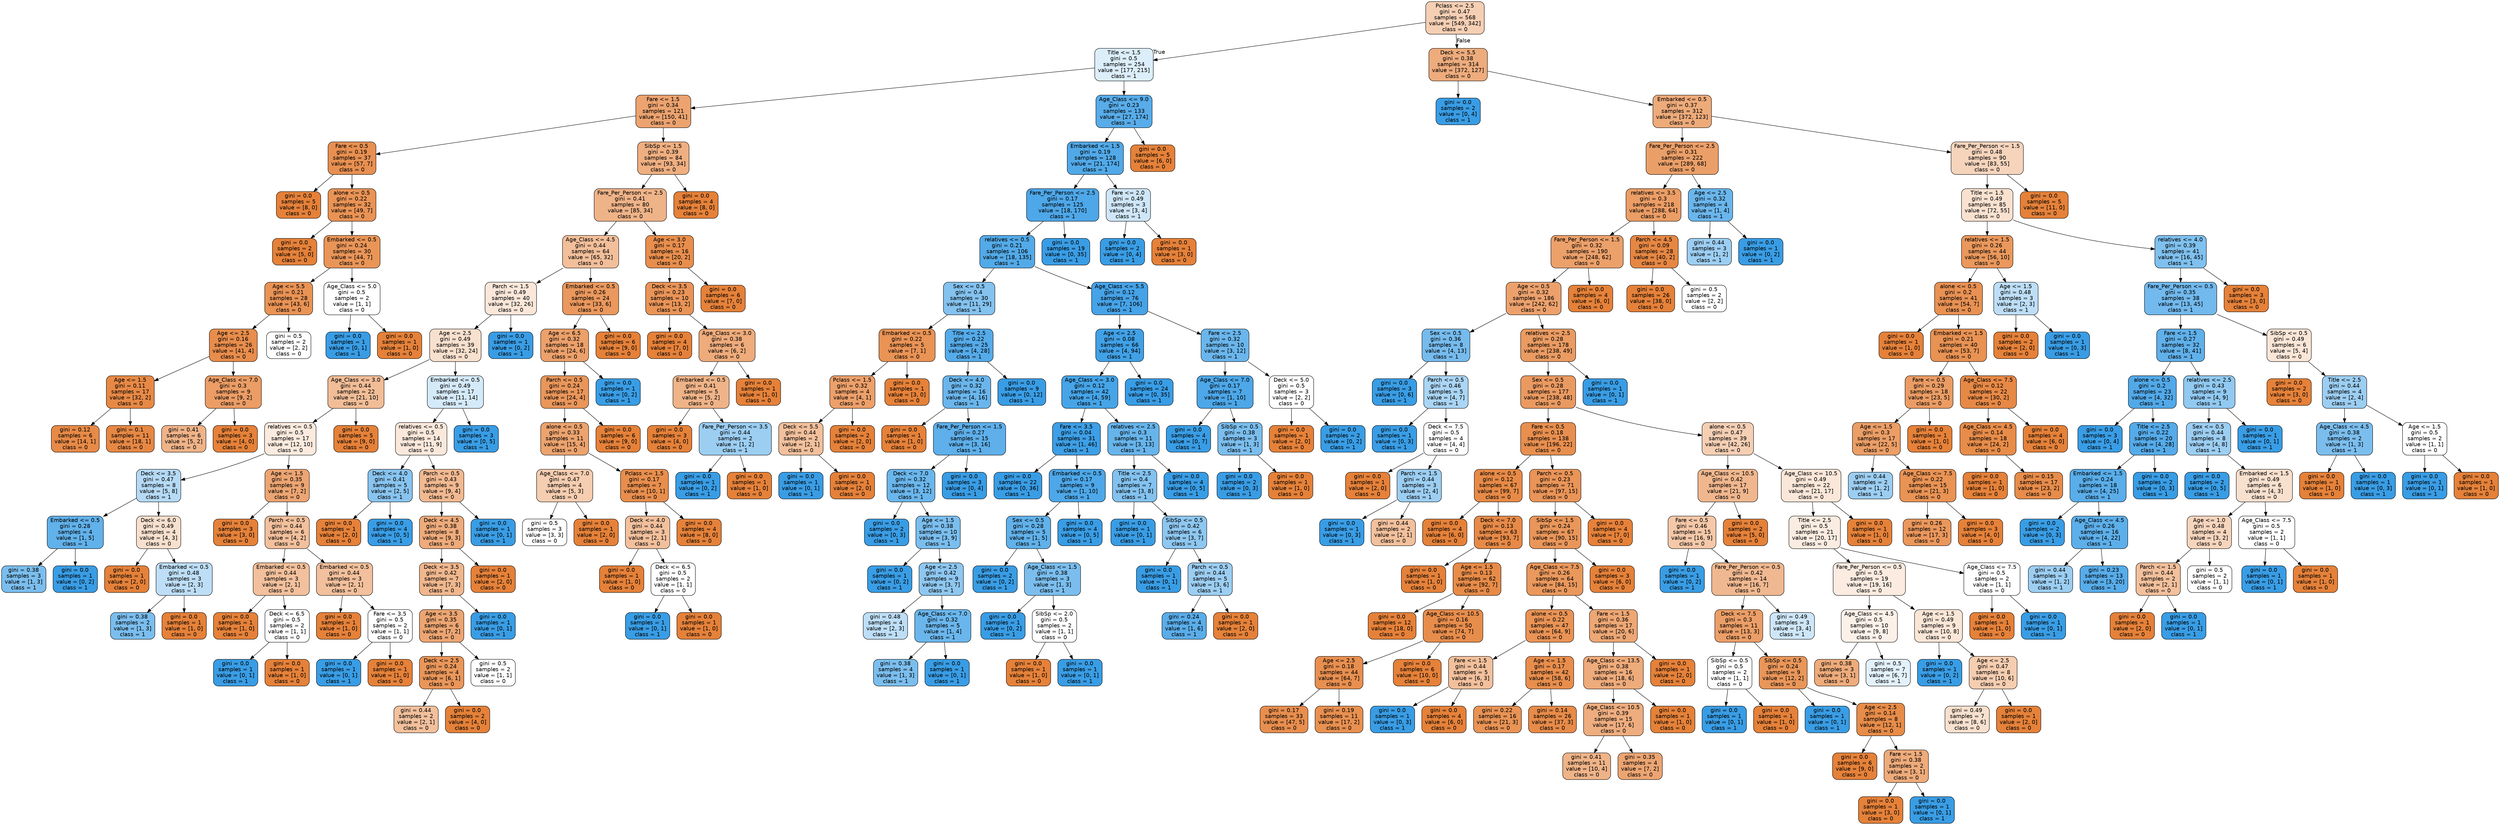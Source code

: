 digraph Tree {
node [shape=box, style="filled, rounded", color="black", fontname=helvetica] ;
edge [fontname=helvetica] ;
0 [label="Pclass <= 2.5\ngini = 0.47\nsamples = 568\nvalue = [549, 342]\nclass = 0", fillcolor="#f5cfb4"] ;
1 [label="Title <= 1.5\ngini = 0.5\nsamples = 254\nvalue = [177, 215]\nclass = 1", fillcolor="#dceefa"] ;
0 -> 1 [labeldistance=2.5, labelangle=45, headlabel="True"] ;
2 [label="Fare <= 1.5\ngini = 0.34\nsamples = 121\nvalue = [150, 41]\nclass = 0", fillcolor="#eca36f"] ;
1 -> 2 ;
3 [label="Fare <= 0.5\ngini = 0.19\nsamples = 37\nvalue = [57, 7]\nclass = 0", fillcolor="#e89051"] ;
2 -> 3 ;
4 [label="gini = 0.0\nsamples = 5\nvalue = [8, 0]\nclass = 0", fillcolor="#e58139"] ;
3 -> 4 ;
5 [label="alone <= 0.5\ngini = 0.22\nsamples = 32\nvalue = [49, 7]\nclass = 0", fillcolor="#e99355"] ;
3 -> 5 ;
6 [label="gini = 0.0\nsamples = 2\nvalue = [5, 0]\nclass = 0", fillcolor="#e58139"] ;
5 -> 6 ;
7 [label="Embarked <= 0.5\ngini = 0.24\nsamples = 30\nvalue = [44, 7]\nclass = 0", fillcolor="#e99558"] ;
5 -> 7 ;
8 [label="Age <= 5.5\ngini = 0.21\nsamples = 28\nvalue = [43, 6]\nclass = 0", fillcolor="#e99355"] ;
7 -> 8 ;
9 [label="Age <= 2.5\ngini = 0.16\nsamples = 26\nvalue = [41, 4]\nclass = 0", fillcolor="#e88d4c"] ;
8 -> 9 ;
10 [label="Age <= 1.5\ngini = 0.11\nsamples = 17\nvalue = [32, 2]\nclass = 0", fillcolor="#e78945"] ;
9 -> 10 ;
11 [label="gini = 0.12\nsamples = 6\nvalue = [14, 1]\nclass = 0", fillcolor="#e78a47"] ;
10 -> 11 ;
12 [label="gini = 0.1\nsamples = 11\nvalue = [18, 1]\nclass = 0", fillcolor="#e68844"] ;
10 -> 12 ;
13 [label="Age_Class <= 7.0\ngini = 0.3\nsamples = 9\nvalue = [9, 2]\nclass = 0", fillcolor="#eb9d65"] ;
9 -> 13 ;
14 [label="gini = 0.41\nsamples = 6\nvalue = [5, 2]\nclass = 0", fillcolor="#efb388"] ;
13 -> 14 ;
15 [label="gini = 0.0\nsamples = 3\nvalue = [4, 0]\nclass = 0", fillcolor="#e58139"] ;
13 -> 15 ;
16 [label="gini = 0.5\nsamples = 2\nvalue = [2, 2]\nclass = 0", fillcolor="#ffffff"] ;
8 -> 16 ;
17 [label="Age_Class <= 5.0\ngini = 0.5\nsamples = 2\nvalue = [1, 1]\nclass = 0", fillcolor="#ffffff"] ;
7 -> 17 ;
18 [label="gini = 0.0\nsamples = 1\nvalue = [0, 1]\nclass = 1", fillcolor="#399de5"] ;
17 -> 18 ;
19 [label="gini = 0.0\nsamples = 1\nvalue = [1, 0]\nclass = 0", fillcolor="#e58139"] ;
17 -> 19 ;
20 [label="SibSp <= 1.5\ngini = 0.39\nsamples = 84\nvalue = [93, 34]\nclass = 0", fillcolor="#efaf81"] ;
2 -> 20 ;
21 [label="Fare_Per_Person <= 2.5\ngini = 0.41\nsamples = 80\nvalue = [85, 34]\nclass = 0", fillcolor="#efb388"] ;
20 -> 21 ;
22 [label="Age_Class <= 4.5\ngini = 0.44\nsamples = 64\nvalue = [65, 32]\nclass = 0", fillcolor="#f2bf9a"] ;
21 -> 22 ;
23 [label="Parch <= 1.5\ngini = 0.49\nsamples = 40\nvalue = [32, 26]\nclass = 0", fillcolor="#fae7da"] ;
22 -> 23 ;
24 [label="Age <= 2.5\ngini = 0.49\nsamples = 39\nvalue = [32, 24]\nclass = 0", fillcolor="#f8e0ce"] ;
23 -> 24 ;
25 [label="Age_Class <= 3.0\ngini = 0.44\nsamples = 22\nvalue = [21, 10]\nclass = 0", fillcolor="#f1bd97"] ;
24 -> 25 ;
26 [label="relatives <= 0.5\ngini = 0.5\nsamples = 17\nvalue = [12, 10]\nclass = 0", fillcolor="#fbeade"] ;
25 -> 26 ;
27 [label="Deck <= 3.5\ngini = 0.47\nsamples = 8\nvalue = [5, 8]\nclass = 1", fillcolor="#b5daf5"] ;
26 -> 27 ;
28 [label="Embarked <= 0.5\ngini = 0.28\nsamples = 4\nvalue = [1, 5]\nclass = 1", fillcolor="#61b1ea"] ;
27 -> 28 ;
29 [label="gini = 0.38\nsamples = 3\nvalue = [1, 3]\nclass = 1", fillcolor="#7bbeee"] ;
28 -> 29 ;
30 [label="gini = 0.0\nsamples = 1\nvalue = [0, 2]\nclass = 1", fillcolor="#399de5"] ;
28 -> 30 ;
31 [label="Deck <= 6.0\ngini = 0.49\nsamples = 4\nvalue = [4, 3]\nclass = 0", fillcolor="#f8e0ce"] ;
27 -> 31 ;
32 [label="gini = 0.0\nsamples = 1\nvalue = [2, 0]\nclass = 0", fillcolor="#e58139"] ;
31 -> 32 ;
33 [label="Embarked <= 0.5\ngini = 0.48\nsamples = 3\nvalue = [2, 3]\nclass = 1", fillcolor="#bddef6"] ;
31 -> 33 ;
34 [label="gini = 0.38\nsamples = 2\nvalue = [1, 3]\nclass = 1", fillcolor="#7bbeee"] ;
33 -> 34 ;
35 [label="gini = 0.0\nsamples = 1\nvalue = [1, 0]\nclass = 0", fillcolor="#e58139"] ;
33 -> 35 ;
36 [label="Age <= 1.5\ngini = 0.35\nsamples = 9\nvalue = [7, 2]\nclass = 0", fillcolor="#eca572"] ;
26 -> 36 ;
37 [label="gini = 0.0\nsamples = 3\nvalue = [3, 0]\nclass = 0", fillcolor="#e58139"] ;
36 -> 37 ;
38 [label="Parch <= 0.5\ngini = 0.44\nsamples = 6\nvalue = [4, 2]\nclass = 0", fillcolor="#f2c09c"] ;
36 -> 38 ;
39 [label="Embarked <= 0.5\ngini = 0.44\nsamples = 3\nvalue = [2, 1]\nclass = 0", fillcolor="#f2c09c"] ;
38 -> 39 ;
40 [label="gini = 0.0\nsamples = 1\nvalue = [1, 0]\nclass = 0", fillcolor="#e58139"] ;
39 -> 40 ;
41 [label="Deck <= 6.5\ngini = 0.5\nsamples = 2\nvalue = [1, 1]\nclass = 0", fillcolor="#ffffff"] ;
39 -> 41 ;
42 [label="gini = 0.0\nsamples = 1\nvalue = [0, 1]\nclass = 1", fillcolor="#399de5"] ;
41 -> 42 ;
43 [label="gini = 0.0\nsamples = 1\nvalue = [1, 0]\nclass = 0", fillcolor="#e58139"] ;
41 -> 43 ;
44 [label="Embarked <= 0.5\ngini = 0.44\nsamples = 3\nvalue = [2, 1]\nclass = 0", fillcolor="#f2c09c"] ;
38 -> 44 ;
45 [label="gini = 0.0\nsamples = 1\nvalue = [1, 0]\nclass = 0", fillcolor="#e58139"] ;
44 -> 45 ;
46 [label="Fare <= 3.5\ngini = 0.5\nsamples = 2\nvalue = [1, 1]\nclass = 0", fillcolor="#ffffff"] ;
44 -> 46 ;
47 [label="gini = 0.0\nsamples = 1\nvalue = [0, 1]\nclass = 1", fillcolor="#399de5"] ;
46 -> 47 ;
48 [label="gini = 0.0\nsamples = 1\nvalue = [1, 0]\nclass = 0", fillcolor="#e58139"] ;
46 -> 48 ;
49 [label="gini = 0.0\nsamples = 5\nvalue = [9, 0]\nclass = 0", fillcolor="#e58139"] ;
25 -> 49 ;
50 [label="Embarked <= 0.5\ngini = 0.49\nsamples = 17\nvalue = [11, 14]\nclass = 1", fillcolor="#d5eaf9"] ;
24 -> 50 ;
51 [label="relatives <= 0.5\ngini = 0.5\nsamples = 14\nvalue = [11, 9]\nclass = 0", fillcolor="#fae8db"] ;
50 -> 51 ;
52 [label="Deck <= 4.0\ngini = 0.41\nsamples = 5\nvalue = [2, 5]\nclass = 1", fillcolor="#88c4ef"] ;
51 -> 52 ;
53 [label="gini = 0.0\nsamples = 1\nvalue = [2, 0]\nclass = 0", fillcolor="#e58139"] ;
52 -> 53 ;
54 [label="gini = 0.0\nsamples = 4\nvalue = [0, 5]\nclass = 1", fillcolor="#399de5"] ;
52 -> 54 ;
55 [label="Parch <= 0.5\ngini = 0.43\nsamples = 9\nvalue = [9, 4]\nclass = 0", fillcolor="#f1b991"] ;
51 -> 55 ;
56 [label="Deck <= 4.5\ngini = 0.38\nsamples = 8\nvalue = [9, 3]\nclass = 0", fillcolor="#eeab7b"] ;
55 -> 56 ;
57 [label="Deck <= 3.5\ngini = 0.42\nsamples = 7\nvalue = [7, 3]\nclass = 0", fillcolor="#f0b78e"] ;
56 -> 57 ;
58 [label="Age <= 3.5\ngini = 0.35\nsamples = 6\nvalue = [7, 2]\nclass = 0", fillcolor="#eca572"] ;
57 -> 58 ;
59 [label="Deck <= 2.5\ngini = 0.24\nsamples = 4\nvalue = [6, 1]\nclass = 0", fillcolor="#e9965a"] ;
58 -> 59 ;
60 [label="gini = 0.44\nsamples = 2\nvalue = [2, 1]\nclass = 0", fillcolor="#f2c09c"] ;
59 -> 60 ;
61 [label="gini = 0.0\nsamples = 2\nvalue = [4, 0]\nclass = 0", fillcolor="#e58139"] ;
59 -> 61 ;
62 [label="gini = 0.5\nsamples = 2\nvalue = [1, 1]\nclass = 0", fillcolor="#ffffff"] ;
58 -> 62 ;
63 [label="gini = 0.0\nsamples = 1\nvalue = [0, 1]\nclass = 1", fillcolor="#399de5"] ;
57 -> 63 ;
64 [label="gini = 0.0\nsamples = 1\nvalue = [2, 0]\nclass = 0", fillcolor="#e58139"] ;
56 -> 64 ;
65 [label="gini = 0.0\nsamples = 1\nvalue = [0, 1]\nclass = 1", fillcolor="#399de5"] ;
55 -> 65 ;
66 [label="gini = 0.0\nsamples = 3\nvalue = [0, 5]\nclass = 1", fillcolor="#399de5"] ;
50 -> 66 ;
67 [label="gini = 0.0\nsamples = 1\nvalue = [0, 2]\nclass = 1", fillcolor="#399de5"] ;
23 -> 67 ;
68 [label="Embarked <= 0.5\ngini = 0.26\nsamples = 24\nvalue = [33, 6]\nclass = 0", fillcolor="#ea985d"] ;
22 -> 68 ;
69 [label="Age <= 6.5\ngini = 0.32\nsamples = 18\nvalue = [24, 6]\nclass = 0", fillcolor="#eca06a"] ;
68 -> 69 ;
70 [label="Parch <= 0.5\ngini = 0.24\nsamples = 17\nvalue = [24, 4]\nclass = 0", fillcolor="#e9965a"] ;
69 -> 70 ;
71 [label="alone <= 0.5\ngini = 0.33\nsamples = 11\nvalue = [15, 4]\nclass = 0", fillcolor="#eca36e"] ;
70 -> 71 ;
72 [label="Age_Class <= 7.0\ngini = 0.47\nsamples = 4\nvalue = [5, 3]\nclass = 0", fillcolor="#f5cdb0"] ;
71 -> 72 ;
73 [label="gini = 0.5\nsamples = 3\nvalue = [3, 3]\nclass = 0", fillcolor="#ffffff"] ;
72 -> 73 ;
74 [label="gini = 0.0\nsamples = 1\nvalue = [2, 0]\nclass = 0", fillcolor="#e58139"] ;
72 -> 74 ;
75 [label="Pclass <= 1.5\ngini = 0.17\nsamples = 7\nvalue = [10, 1]\nclass = 0", fillcolor="#e88e4d"] ;
71 -> 75 ;
76 [label="Deck <= 4.0\ngini = 0.44\nsamples = 3\nvalue = [2, 1]\nclass = 0", fillcolor="#f2c09c"] ;
75 -> 76 ;
77 [label="gini = 0.0\nsamples = 1\nvalue = [1, 0]\nclass = 0", fillcolor="#e58139"] ;
76 -> 77 ;
78 [label="Deck <= 6.5\ngini = 0.5\nsamples = 2\nvalue = [1, 1]\nclass = 0", fillcolor="#ffffff"] ;
76 -> 78 ;
79 [label="gini = 0.0\nsamples = 1\nvalue = [0, 1]\nclass = 1", fillcolor="#399de5"] ;
78 -> 79 ;
80 [label="gini = 0.0\nsamples = 1\nvalue = [1, 0]\nclass = 0", fillcolor="#e58139"] ;
78 -> 80 ;
81 [label="gini = 0.0\nsamples = 4\nvalue = [8, 0]\nclass = 0", fillcolor="#e58139"] ;
75 -> 81 ;
82 [label="gini = 0.0\nsamples = 6\nvalue = [9, 0]\nclass = 0", fillcolor="#e58139"] ;
70 -> 82 ;
83 [label="gini = 0.0\nsamples = 1\nvalue = [0, 2]\nclass = 1", fillcolor="#399de5"] ;
69 -> 83 ;
84 [label="gini = 0.0\nsamples = 6\nvalue = [9, 0]\nclass = 0", fillcolor="#e58139"] ;
68 -> 84 ;
85 [label="Age <= 3.0\ngini = 0.17\nsamples = 16\nvalue = [20, 2]\nclass = 0", fillcolor="#e88e4d"] ;
21 -> 85 ;
86 [label="Deck <= 3.5\ngini = 0.23\nsamples = 10\nvalue = [13, 2]\nclass = 0", fillcolor="#e99457"] ;
85 -> 86 ;
87 [label="gini = 0.0\nsamples = 4\nvalue = [7, 0]\nclass = 0", fillcolor="#e58139"] ;
86 -> 87 ;
88 [label="Age_Class <= 3.0\ngini = 0.38\nsamples = 6\nvalue = [6, 2]\nclass = 0", fillcolor="#eeab7b"] ;
86 -> 88 ;
89 [label="Embarked <= 0.5\ngini = 0.41\nsamples = 5\nvalue = [5, 2]\nclass = 0", fillcolor="#efb388"] ;
88 -> 89 ;
90 [label="gini = 0.0\nsamples = 3\nvalue = [4, 0]\nclass = 0", fillcolor="#e58139"] ;
89 -> 90 ;
91 [label="Fare_Per_Person <= 3.5\ngini = 0.44\nsamples = 2\nvalue = [1, 2]\nclass = 1", fillcolor="#9ccef2"] ;
89 -> 91 ;
92 [label="gini = 0.0\nsamples = 1\nvalue = [0, 2]\nclass = 1", fillcolor="#399de5"] ;
91 -> 92 ;
93 [label="gini = 0.0\nsamples = 1\nvalue = [1, 0]\nclass = 0", fillcolor="#e58139"] ;
91 -> 93 ;
94 [label="gini = 0.0\nsamples = 1\nvalue = [1, 0]\nclass = 0", fillcolor="#e58139"] ;
88 -> 94 ;
95 [label="gini = 0.0\nsamples = 6\nvalue = [7, 0]\nclass = 0", fillcolor="#e58139"] ;
85 -> 95 ;
96 [label="gini = 0.0\nsamples = 4\nvalue = [8, 0]\nclass = 0", fillcolor="#e58139"] ;
20 -> 96 ;
97 [label="Age_Class <= 9.0\ngini = 0.23\nsamples = 133\nvalue = [27, 174]\nclass = 1", fillcolor="#58ace9"] ;
1 -> 97 ;
98 [label="Embarked <= 1.5\ngini = 0.19\nsamples = 128\nvalue = [21, 174]\nclass = 1", fillcolor="#51a9e8"] ;
97 -> 98 ;
99 [label="Fare_Per_Person <= 2.5\ngini = 0.17\nsamples = 125\nvalue = [18, 170]\nclass = 1", fillcolor="#4ea7e8"] ;
98 -> 99 ;
100 [label="relatives <= 0.5\ngini = 0.21\nsamples = 106\nvalue = [18, 135]\nclass = 1", fillcolor="#53aae8"] ;
99 -> 100 ;
101 [label="Sex <= 0.5\ngini = 0.4\nsamples = 30\nvalue = [11, 29]\nclass = 1", fillcolor="#84c2ef"] ;
100 -> 101 ;
102 [label="Embarked <= 0.5\ngini = 0.22\nsamples = 5\nvalue = [7, 1]\nclass = 0", fillcolor="#e99355"] ;
101 -> 102 ;
103 [label="Pclass <= 1.5\ngini = 0.32\nsamples = 4\nvalue = [4, 1]\nclass = 0", fillcolor="#eca06a"] ;
102 -> 103 ;
104 [label="Deck <= 5.5\ngini = 0.44\nsamples = 2\nvalue = [2, 1]\nclass = 0", fillcolor="#f2c09c"] ;
103 -> 104 ;
105 [label="gini = 0.0\nsamples = 1\nvalue = [0, 1]\nclass = 1", fillcolor="#399de5"] ;
104 -> 105 ;
106 [label="gini = 0.0\nsamples = 1\nvalue = [2, 0]\nclass = 0", fillcolor="#e58139"] ;
104 -> 106 ;
107 [label="gini = 0.0\nsamples = 2\nvalue = [2, 0]\nclass = 0", fillcolor="#e58139"] ;
103 -> 107 ;
108 [label="gini = 0.0\nsamples = 1\nvalue = [3, 0]\nclass = 0", fillcolor="#e58139"] ;
102 -> 108 ;
109 [label="Title <= 2.5\ngini = 0.22\nsamples = 25\nvalue = [4, 28]\nclass = 1", fillcolor="#55abe9"] ;
101 -> 109 ;
110 [label="Deck <= 4.0\ngini = 0.32\nsamples = 16\nvalue = [4, 16]\nclass = 1", fillcolor="#6ab6ec"] ;
109 -> 110 ;
111 [label="gini = 0.0\nsamples = 1\nvalue = [1, 0]\nclass = 0", fillcolor="#e58139"] ;
110 -> 111 ;
112 [label="Fare_Per_Person <= 1.5\ngini = 0.27\nsamples = 15\nvalue = [3, 16]\nclass = 1", fillcolor="#5eafea"] ;
110 -> 112 ;
113 [label="Deck <= 7.0\ngini = 0.32\nsamples = 12\nvalue = [3, 12]\nclass = 1", fillcolor="#6ab6ec"] ;
112 -> 113 ;
114 [label="gini = 0.0\nsamples = 2\nvalue = [0, 3]\nclass = 1", fillcolor="#399de5"] ;
113 -> 114 ;
115 [label="Age <= 1.5\ngini = 0.38\nsamples = 10\nvalue = [3, 9]\nclass = 1", fillcolor="#7bbeee"] ;
113 -> 115 ;
116 [label="gini = 0.0\nsamples = 1\nvalue = [0, 2]\nclass = 1", fillcolor="#399de5"] ;
115 -> 116 ;
117 [label="Age <= 2.5\ngini = 0.42\nsamples = 9\nvalue = [3, 7]\nclass = 1", fillcolor="#8ec7f0"] ;
115 -> 117 ;
118 [label="gini = 0.48\nsamples = 4\nvalue = [2, 3]\nclass = 1", fillcolor="#bddef6"] ;
117 -> 118 ;
119 [label="Age_Class <= 7.0\ngini = 0.32\nsamples = 5\nvalue = [1, 4]\nclass = 1", fillcolor="#6ab6ec"] ;
117 -> 119 ;
120 [label="gini = 0.38\nsamples = 4\nvalue = [1, 3]\nclass = 1", fillcolor="#7bbeee"] ;
119 -> 120 ;
121 [label="gini = 0.0\nsamples = 1\nvalue = [0, 1]\nclass = 1", fillcolor="#399de5"] ;
119 -> 121 ;
122 [label="gini = 0.0\nsamples = 3\nvalue = [0, 4]\nclass = 1", fillcolor="#399de5"] ;
112 -> 122 ;
123 [label="gini = 0.0\nsamples = 9\nvalue = [0, 12]\nclass = 1", fillcolor="#399de5"] ;
109 -> 123 ;
124 [label="Age_Class <= 5.5\ngini = 0.12\nsamples = 76\nvalue = [7, 106]\nclass = 1", fillcolor="#46a3e7"] ;
100 -> 124 ;
125 [label="Age <= 2.5\ngini = 0.08\nsamples = 66\nvalue = [4, 94]\nclass = 1", fillcolor="#41a1e6"] ;
124 -> 125 ;
126 [label="Age_Class <= 3.0\ngini = 0.12\nsamples = 42\nvalue = [4, 59]\nclass = 1", fillcolor="#46a4e7"] ;
125 -> 126 ;
127 [label="Fare <= 3.5\ngini = 0.04\nsamples = 31\nvalue = [1, 46]\nclass = 1", fillcolor="#3d9fe6"] ;
126 -> 127 ;
128 [label="gini = 0.0\nsamples = 22\nvalue = [0, 36]\nclass = 1", fillcolor="#399de5"] ;
127 -> 128 ;
129 [label="Embarked <= 0.5\ngini = 0.17\nsamples = 9\nvalue = [1, 10]\nclass = 1", fillcolor="#4da7e8"] ;
127 -> 129 ;
130 [label="Sex <= 0.5\ngini = 0.28\nsamples = 5\nvalue = [1, 5]\nclass = 1", fillcolor="#61b1ea"] ;
129 -> 130 ;
131 [label="gini = 0.0\nsamples = 2\nvalue = [0, 2]\nclass = 1", fillcolor="#399de5"] ;
130 -> 131 ;
132 [label="Age_Class <= 1.5\ngini = 0.38\nsamples = 3\nvalue = [1, 3]\nclass = 1", fillcolor="#7bbeee"] ;
130 -> 132 ;
133 [label="gini = 0.0\nsamples = 1\nvalue = [0, 2]\nclass = 1", fillcolor="#399de5"] ;
132 -> 133 ;
134 [label="SibSp <= 2.0\ngini = 0.5\nsamples = 2\nvalue = [1, 1]\nclass = 0", fillcolor="#ffffff"] ;
132 -> 134 ;
135 [label="gini = 0.0\nsamples = 1\nvalue = [1, 0]\nclass = 0", fillcolor="#e58139"] ;
134 -> 135 ;
136 [label="gini = 0.0\nsamples = 1\nvalue = [0, 1]\nclass = 1", fillcolor="#399de5"] ;
134 -> 136 ;
137 [label="gini = 0.0\nsamples = 4\nvalue = [0, 5]\nclass = 1", fillcolor="#399de5"] ;
129 -> 137 ;
138 [label="relatives <= 2.5\ngini = 0.3\nsamples = 11\nvalue = [3, 13]\nclass = 1", fillcolor="#67b4eb"] ;
126 -> 138 ;
139 [label="Title <= 2.5\ngini = 0.4\nsamples = 7\nvalue = [3, 8]\nclass = 1", fillcolor="#83c2ef"] ;
138 -> 139 ;
140 [label="gini = 0.0\nsamples = 1\nvalue = [0, 1]\nclass = 1", fillcolor="#399de5"] ;
139 -> 140 ;
141 [label="SibSp <= 0.5\ngini = 0.42\nsamples = 6\nvalue = [3, 7]\nclass = 1", fillcolor="#8ec7f0"] ;
139 -> 141 ;
142 [label="gini = 0.0\nsamples = 1\nvalue = [0, 1]\nclass = 1", fillcolor="#399de5"] ;
141 -> 142 ;
143 [label="Parch <= 0.5\ngini = 0.44\nsamples = 5\nvalue = [3, 6]\nclass = 1", fillcolor="#9ccef2"] ;
141 -> 143 ;
144 [label="gini = 0.24\nsamples = 4\nvalue = [1, 6]\nclass = 1", fillcolor="#5aade9"] ;
143 -> 144 ;
145 [label="gini = 0.0\nsamples = 1\nvalue = [2, 0]\nclass = 0", fillcolor="#e58139"] ;
143 -> 145 ;
146 [label="gini = 0.0\nsamples = 4\nvalue = [0, 5]\nclass = 1", fillcolor="#399de5"] ;
138 -> 146 ;
147 [label="gini = 0.0\nsamples = 24\nvalue = [0, 35]\nclass = 1", fillcolor="#399de5"] ;
125 -> 147 ;
148 [label="Fare <= 2.5\ngini = 0.32\nsamples = 10\nvalue = [3, 12]\nclass = 1", fillcolor="#6ab6ec"] ;
124 -> 148 ;
149 [label="Age_Class <= 7.0\ngini = 0.17\nsamples = 7\nvalue = [1, 10]\nclass = 1", fillcolor="#4da7e8"] ;
148 -> 149 ;
150 [label="gini = 0.0\nsamples = 4\nvalue = [0, 7]\nclass = 1", fillcolor="#399de5"] ;
149 -> 150 ;
151 [label="SibSp <= 0.5\ngini = 0.38\nsamples = 3\nvalue = [1, 3]\nclass = 1", fillcolor="#7bbeee"] ;
149 -> 151 ;
152 [label="gini = 0.0\nsamples = 2\nvalue = [0, 3]\nclass = 1", fillcolor="#399de5"] ;
151 -> 152 ;
153 [label="gini = 0.0\nsamples = 1\nvalue = [1, 0]\nclass = 0", fillcolor="#e58139"] ;
151 -> 153 ;
154 [label="Deck <= 5.0\ngini = 0.5\nsamples = 3\nvalue = [2, 2]\nclass = 0", fillcolor="#ffffff"] ;
148 -> 154 ;
155 [label="gini = 0.0\nsamples = 1\nvalue = [2, 0]\nclass = 0", fillcolor="#e58139"] ;
154 -> 155 ;
156 [label="gini = 0.0\nsamples = 2\nvalue = [0, 2]\nclass = 1", fillcolor="#399de5"] ;
154 -> 156 ;
157 [label="gini = 0.0\nsamples = 19\nvalue = [0, 35]\nclass = 1", fillcolor="#399de5"] ;
99 -> 157 ;
158 [label="Fare <= 2.0\ngini = 0.49\nsamples = 3\nvalue = [3, 4]\nclass = 1", fillcolor="#cee6f8"] ;
98 -> 158 ;
159 [label="gini = 0.0\nsamples = 2\nvalue = [0, 4]\nclass = 1", fillcolor="#399de5"] ;
158 -> 159 ;
160 [label="gini = 0.0\nsamples = 1\nvalue = [3, 0]\nclass = 0", fillcolor="#e58139"] ;
158 -> 160 ;
161 [label="gini = 0.0\nsamples = 5\nvalue = [6, 0]\nclass = 0", fillcolor="#e58139"] ;
97 -> 161 ;
162 [label="Deck <= 5.5\ngini = 0.38\nsamples = 314\nvalue = [372, 127]\nclass = 0", fillcolor="#eeac7d"] ;
0 -> 162 [labeldistance=2.5, labelangle=-45, headlabel="False"] ;
163 [label="gini = 0.0\nsamples = 2\nvalue = [0, 4]\nclass = 1", fillcolor="#399de5"] ;
162 -> 163 ;
164 [label="Embarked <= 0.5\ngini = 0.37\nsamples = 312\nvalue = [372, 123]\nclass = 0", fillcolor="#eeab7a"] ;
162 -> 164 ;
165 [label="Fare_Per_Person <= 2.5\ngini = 0.31\nsamples = 222\nvalue = [289, 68]\nclass = 0", fillcolor="#eb9f68"] ;
164 -> 165 ;
166 [label="relatives <= 3.5\ngini = 0.3\nsamples = 218\nvalue = [288, 64]\nclass = 0", fillcolor="#eb9d65"] ;
165 -> 166 ;
167 [label="Fare_Per_Person <= 1.5\ngini = 0.32\nsamples = 190\nvalue = [248, 62]\nclass = 0", fillcolor="#eca06a"] ;
166 -> 167 ;
168 [label="Age <= 0.5\ngini = 0.32\nsamples = 186\nvalue = [242, 62]\nclass = 0", fillcolor="#eca16c"] ;
167 -> 168 ;
169 [label="Sex <= 0.5\ngini = 0.36\nsamples = 8\nvalue = [4, 13]\nclass = 1", fillcolor="#76bbed"] ;
168 -> 169 ;
170 [label="gini = 0.0\nsamples = 3\nvalue = [0, 6]\nclass = 1", fillcolor="#399de5"] ;
169 -> 170 ;
171 [label="Parch <= 0.5\ngini = 0.46\nsamples = 5\nvalue = [4, 7]\nclass = 1", fillcolor="#aad5f4"] ;
169 -> 171 ;
172 [label="gini = 0.0\nsamples = 1\nvalue = [0, 3]\nclass = 1", fillcolor="#399de5"] ;
171 -> 172 ;
173 [label="Deck <= 7.5\ngini = 0.5\nsamples = 4\nvalue = [4, 4]\nclass = 0", fillcolor="#ffffff"] ;
171 -> 173 ;
174 [label="gini = 0.0\nsamples = 1\nvalue = [2, 0]\nclass = 0", fillcolor="#e58139"] ;
173 -> 174 ;
175 [label="Parch <= 1.5\ngini = 0.44\nsamples = 3\nvalue = [2, 4]\nclass = 1", fillcolor="#9ccef2"] ;
173 -> 175 ;
176 [label="gini = 0.0\nsamples = 1\nvalue = [0, 3]\nclass = 1", fillcolor="#399de5"] ;
175 -> 176 ;
177 [label="gini = 0.44\nsamples = 2\nvalue = [2, 1]\nclass = 0", fillcolor="#f2c09c"] ;
175 -> 177 ;
178 [label="relatives <= 2.5\ngini = 0.28\nsamples = 178\nvalue = [238, 49]\nclass = 0", fillcolor="#ea9b62"] ;
168 -> 178 ;
179 [label="Sex <= 0.5\ngini = 0.28\nsamples = 177\nvalue = [238, 48]\nclass = 0", fillcolor="#ea9a61"] ;
178 -> 179 ;
180 [label="Fare <= 0.5\ngini = 0.18\nsamples = 138\nvalue = [196, 22]\nclass = 0", fillcolor="#e88f4f"] ;
179 -> 180 ;
181 [label="alone <= 0.5\ngini = 0.12\nsamples = 67\nvalue = [99, 7]\nclass = 0", fillcolor="#e78a47"] ;
180 -> 181 ;
182 [label="gini = 0.0\nsamples = 4\nvalue = [6, 0]\nclass = 0", fillcolor="#e58139"] ;
181 -> 182 ;
183 [label="Deck <= 7.0\ngini = 0.13\nsamples = 63\nvalue = [93, 7]\nclass = 0", fillcolor="#e78a48"] ;
181 -> 183 ;
184 [label="gini = 0.0\nsamples = 1\nvalue = [1, 0]\nclass = 0", fillcolor="#e58139"] ;
183 -> 184 ;
185 [label="Age <= 1.5\ngini = 0.13\nsamples = 62\nvalue = [92, 7]\nclass = 0", fillcolor="#e78b48"] ;
183 -> 185 ;
186 [label="gini = 0.0\nsamples = 12\nvalue = [18, 0]\nclass = 0", fillcolor="#e58139"] ;
185 -> 186 ;
187 [label="Age_Class <= 10.5\ngini = 0.16\nsamples = 50\nvalue = [74, 7]\nclass = 0", fillcolor="#e78d4c"] ;
185 -> 187 ;
188 [label="Age <= 2.5\ngini = 0.18\nsamples = 44\nvalue = [64, 7]\nclass = 0", fillcolor="#e88f4f"] ;
187 -> 188 ;
189 [label="gini = 0.17\nsamples = 33\nvalue = [47, 5]\nclass = 0", fillcolor="#e88e4e"] ;
188 -> 189 ;
190 [label="gini = 0.19\nsamples = 11\nvalue = [17, 2]\nclass = 0", fillcolor="#e89050"] ;
188 -> 190 ;
191 [label="gini = 0.0\nsamples = 6\nvalue = [10, 0]\nclass = 0", fillcolor="#e58139"] ;
187 -> 191 ;
192 [label="Parch <= 0.5\ngini = 0.23\nsamples = 71\nvalue = [97, 15]\nclass = 0", fillcolor="#e99458"] ;
180 -> 192 ;
193 [label="SibSp <= 1.5\ngini = 0.24\nsamples = 67\nvalue = [90, 15]\nclass = 0", fillcolor="#e9965a"] ;
192 -> 193 ;
194 [label="Age_Class <= 7.5\ngini = 0.26\nsamples = 64\nvalue = [84, 15]\nclass = 0", fillcolor="#ea985c"] ;
193 -> 194 ;
195 [label="alone <= 0.5\ngini = 0.22\nsamples = 47\nvalue = [64, 9]\nclass = 0", fillcolor="#e99355"] ;
194 -> 195 ;
196 [label="Fare <= 1.5\ngini = 0.44\nsamples = 5\nvalue = [6, 3]\nclass = 0", fillcolor="#f2c09c"] ;
195 -> 196 ;
197 [label="gini = 0.0\nsamples = 1\nvalue = [0, 3]\nclass = 1", fillcolor="#399de5"] ;
196 -> 197 ;
198 [label="gini = 0.0\nsamples = 4\nvalue = [6, 0]\nclass = 0", fillcolor="#e58139"] ;
196 -> 198 ;
199 [label="Age <= 1.5\ngini = 0.17\nsamples = 42\nvalue = [58, 6]\nclass = 0", fillcolor="#e88e4d"] ;
195 -> 199 ;
200 [label="gini = 0.22\nsamples = 16\nvalue = [21, 3]\nclass = 0", fillcolor="#e99355"] ;
199 -> 200 ;
201 [label="gini = 0.14\nsamples = 26\nvalue = [37, 3]\nclass = 0", fillcolor="#e78b49"] ;
199 -> 201 ;
202 [label="Fare <= 1.5\ngini = 0.36\nsamples = 17\nvalue = [20, 6]\nclass = 0", fillcolor="#eda774"] ;
194 -> 202 ;
203 [label="Age_Class <= 13.5\ngini = 0.38\nsamples = 16\nvalue = [18, 6]\nclass = 0", fillcolor="#eeab7b"] ;
202 -> 203 ;
204 [label="Age_Class <= 10.5\ngini = 0.39\nsamples = 15\nvalue = [17, 6]\nclass = 0", fillcolor="#eead7f"] ;
203 -> 204 ;
205 [label="gini = 0.41\nsamples = 11\nvalue = [10, 4]\nclass = 0", fillcolor="#efb388"] ;
204 -> 205 ;
206 [label="gini = 0.35\nsamples = 4\nvalue = [7, 2]\nclass = 0", fillcolor="#eca572"] ;
204 -> 206 ;
207 [label="gini = 0.0\nsamples = 1\nvalue = [1, 0]\nclass = 0", fillcolor="#e58139"] ;
203 -> 207 ;
208 [label="gini = 0.0\nsamples = 1\nvalue = [2, 0]\nclass = 0", fillcolor="#e58139"] ;
202 -> 208 ;
209 [label="gini = 0.0\nsamples = 3\nvalue = [6, 0]\nclass = 0", fillcolor="#e58139"] ;
193 -> 209 ;
210 [label="gini = 0.0\nsamples = 4\nvalue = [7, 0]\nclass = 0", fillcolor="#e58139"] ;
192 -> 210 ;
211 [label="alone <= 0.5\ngini = 0.47\nsamples = 39\nvalue = [42, 26]\nclass = 0", fillcolor="#f5cfb4"] ;
179 -> 211 ;
212 [label="Age_Class <= 10.5\ngini = 0.42\nsamples = 17\nvalue = [21, 9]\nclass = 0", fillcolor="#f0b78e"] ;
211 -> 212 ;
213 [label="Fare <= 0.5\ngini = 0.46\nsamples = 15\nvalue = [16, 9]\nclass = 0", fillcolor="#f4c8a8"] ;
212 -> 213 ;
214 [label="gini = 0.0\nsamples = 1\nvalue = [0, 2]\nclass = 1", fillcolor="#399de5"] ;
213 -> 214 ;
215 [label="Fare_Per_Person <= 0.5\ngini = 0.42\nsamples = 14\nvalue = [16, 7]\nclass = 0", fillcolor="#f0b890"] ;
213 -> 215 ;
216 [label="Deck <= 7.5\ngini = 0.3\nsamples = 11\nvalue = [13, 3]\nclass = 0", fillcolor="#eb9e67"] ;
215 -> 216 ;
217 [label="SibSp <= 0.5\ngini = 0.5\nsamples = 2\nvalue = [1, 1]\nclass = 0", fillcolor="#ffffff"] ;
216 -> 217 ;
218 [label="gini = 0.0\nsamples = 1\nvalue = [0, 1]\nclass = 1", fillcolor="#399de5"] ;
217 -> 218 ;
219 [label="gini = 0.0\nsamples = 1\nvalue = [1, 0]\nclass = 0", fillcolor="#e58139"] ;
217 -> 219 ;
220 [label="SibSp <= 0.5\ngini = 0.24\nsamples = 9\nvalue = [12, 2]\nclass = 0", fillcolor="#e9965a"] ;
216 -> 220 ;
221 [label="gini = 0.0\nsamples = 1\nvalue = [0, 1]\nclass = 1", fillcolor="#399de5"] ;
220 -> 221 ;
222 [label="Age <= 2.5\ngini = 0.14\nsamples = 8\nvalue = [12, 1]\nclass = 0", fillcolor="#e78c49"] ;
220 -> 222 ;
223 [label="gini = 0.0\nsamples = 6\nvalue = [9, 0]\nclass = 0", fillcolor="#e58139"] ;
222 -> 223 ;
224 [label="Fare <= 1.5\ngini = 0.38\nsamples = 2\nvalue = [3, 1]\nclass = 0", fillcolor="#eeab7b"] ;
222 -> 224 ;
225 [label="gini = 0.0\nsamples = 1\nvalue = [3, 0]\nclass = 0", fillcolor="#e58139"] ;
224 -> 225 ;
226 [label="gini = 0.0\nsamples = 1\nvalue = [0, 1]\nclass = 1", fillcolor="#399de5"] ;
224 -> 226 ;
227 [label="gini = 0.49\nsamples = 3\nvalue = [3, 4]\nclass = 1", fillcolor="#cee6f8"] ;
215 -> 227 ;
228 [label="gini = 0.0\nsamples = 2\nvalue = [5, 0]\nclass = 0", fillcolor="#e58139"] ;
212 -> 228 ;
229 [label="Age_Class <= 10.5\ngini = 0.49\nsamples = 22\nvalue = [21, 17]\nclass = 0", fillcolor="#fae7d9"] ;
211 -> 229 ;
230 [label="Title <= 2.5\ngini = 0.5\nsamples = 21\nvalue = [20, 17]\nclass = 0", fillcolor="#fbece1"] ;
229 -> 230 ;
231 [label="Fare_Per_Person <= 0.5\ngini = 0.5\nsamples = 19\nvalue = [19, 16]\nclass = 0", fillcolor="#fbebe0"] ;
230 -> 231 ;
232 [label="Age_Class <= 4.5\ngini = 0.5\nsamples = 10\nvalue = [9, 8]\nclass = 0", fillcolor="#fcf1e9"] ;
231 -> 232 ;
233 [label="gini = 0.38\nsamples = 3\nvalue = [3, 1]\nclass = 0", fillcolor="#eeab7b"] ;
232 -> 233 ;
234 [label="gini = 0.5\nsamples = 7\nvalue = [6, 7]\nclass = 1", fillcolor="#e3f1fb"] ;
232 -> 234 ;
235 [label="Age <= 1.5\ngini = 0.49\nsamples = 9\nvalue = [10, 8]\nclass = 0", fillcolor="#fae6d7"] ;
231 -> 235 ;
236 [label="gini = 0.0\nsamples = 1\nvalue = [0, 2]\nclass = 1", fillcolor="#399de5"] ;
235 -> 236 ;
237 [label="Age <= 2.5\ngini = 0.47\nsamples = 8\nvalue = [10, 6]\nclass = 0", fillcolor="#f5cdb0"] ;
235 -> 237 ;
238 [label="gini = 0.49\nsamples = 7\nvalue = [8, 6]\nclass = 0", fillcolor="#f8e0ce"] ;
237 -> 238 ;
239 [label="gini = 0.0\nsamples = 1\nvalue = [2, 0]\nclass = 0", fillcolor="#e58139"] ;
237 -> 239 ;
240 [label="Age_Class <= 7.5\ngini = 0.5\nsamples = 2\nvalue = [1, 1]\nclass = 0", fillcolor="#ffffff"] ;
230 -> 240 ;
241 [label="gini = 0.0\nsamples = 1\nvalue = [1, 0]\nclass = 0", fillcolor="#e58139"] ;
240 -> 241 ;
242 [label="gini = 0.0\nsamples = 1\nvalue = [0, 1]\nclass = 1", fillcolor="#399de5"] ;
240 -> 242 ;
243 [label="gini = 0.0\nsamples = 1\nvalue = [1, 0]\nclass = 0", fillcolor="#e58139"] ;
229 -> 243 ;
244 [label="gini = 0.0\nsamples = 1\nvalue = [0, 1]\nclass = 1", fillcolor="#399de5"] ;
178 -> 244 ;
245 [label="gini = 0.0\nsamples = 4\nvalue = [6, 0]\nclass = 0", fillcolor="#e58139"] ;
167 -> 245 ;
246 [label="Parch <= 4.5\ngini = 0.09\nsamples = 28\nvalue = [40, 2]\nclass = 0", fillcolor="#e68743"] ;
166 -> 246 ;
247 [label="gini = 0.0\nsamples = 26\nvalue = [38, 0]\nclass = 0", fillcolor="#e58139"] ;
246 -> 247 ;
248 [label="gini = 0.5\nsamples = 2\nvalue = [2, 2]\nclass = 0", fillcolor="#ffffff"] ;
246 -> 248 ;
249 [label="Age <= 2.5\ngini = 0.32\nsamples = 4\nvalue = [1, 4]\nclass = 1", fillcolor="#6ab6ec"] ;
165 -> 249 ;
250 [label="gini = 0.44\nsamples = 3\nvalue = [1, 2]\nclass = 1", fillcolor="#9ccef2"] ;
249 -> 250 ;
251 [label="gini = 0.0\nsamples = 1\nvalue = [0, 2]\nclass = 1", fillcolor="#399de5"] ;
249 -> 251 ;
252 [label="Fare_Per_Person <= 1.5\ngini = 0.48\nsamples = 90\nvalue = [83, 55]\nclass = 0", fillcolor="#f6d4bc"] ;
164 -> 252 ;
253 [label="Title <= 1.5\ngini = 0.49\nsamples = 85\nvalue = [72, 55]\nclass = 0", fillcolor="#f9e1d0"] ;
252 -> 253 ;
254 [label="relatives <= 1.5\ngini = 0.26\nsamples = 44\nvalue = [56, 10]\nclass = 0", fillcolor="#ea985c"] ;
253 -> 254 ;
255 [label="alone <= 0.5\ngini = 0.2\nsamples = 41\nvalue = [54, 7]\nclass = 0", fillcolor="#e89153"] ;
254 -> 255 ;
256 [label="gini = 0.0\nsamples = 1\nvalue = [1, 0]\nclass = 0", fillcolor="#e58139"] ;
255 -> 256 ;
257 [label="Embarked <= 1.5\ngini = 0.21\nsamples = 40\nvalue = [53, 7]\nclass = 0", fillcolor="#e89253"] ;
255 -> 257 ;
258 [label="Fare <= 0.5\ngini = 0.29\nsamples = 18\nvalue = [23, 5]\nclass = 0", fillcolor="#eb9c64"] ;
257 -> 258 ;
259 [label="Age <= 1.5\ngini = 0.3\nsamples = 17\nvalue = [22, 5]\nclass = 0", fillcolor="#eb9e66"] ;
258 -> 259 ;
260 [label="gini = 0.44\nsamples = 2\nvalue = [1, 2]\nclass = 1", fillcolor="#9ccef2"] ;
259 -> 260 ;
261 [label="Age_Class <= 7.5\ngini = 0.22\nsamples = 15\nvalue = [21, 3]\nclass = 0", fillcolor="#e99355"] ;
259 -> 261 ;
262 [label="gini = 0.26\nsamples = 12\nvalue = [17, 3]\nclass = 0", fillcolor="#ea975c"] ;
261 -> 262 ;
263 [label="gini = 0.0\nsamples = 3\nvalue = [4, 0]\nclass = 0", fillcolor="#e58139"] ;
261 -> 263 ;
264 [label="gini = 0.0\nsamples = 1\nvalue = [1, 0]\nclass = 0", fillcolor="#e58139"] ;
258 -> 264 ;
265 [label="Age_Class <= 7.5\ngini = 0.12\nsamples = 22\nvalue = [30, 2]\nclass = 0", fillcolor="#e78946"] ;
257 -> 265 ;
266 [label="Age_Class <= 4.5\ngini = 0.14\nsamples = 18\nvalue = [24, 2]\nclass = 0", fillcolor="#e78c49"] ;
265 -> 266 ;
267 [label="gini = 0.0\nsamples = 1\nvalue = [1, 0]\nclass = 0", fillcolor="#e58139"] ;
266 -> 267 ;
268 [label="gini = 0.15\nsamples = 17\nvalue = [23, 2]\nclass = 0", fillcolor="#e78c4a"] ;
266 -> 268 ;
269 [label="gini = 0.0\nsamples = 4\nvalue = [6, 0]\nclass = 0", fillcolor="#e58139"] ;
265 -> 269 ;
270 [label="Age <= 1.5\ngini = 0.48\nsamples = 3\nvalue = [2, 3]\nclass = 1", fillcolor="#bddef6"] ;
254 -> 270 ;
271 [label="gini = 0.0\nsamples = 2\nvalue = [2, 0]\nclass = 0", fillcolor="#e58139"] ;
270 -> 271 ;
272 [label="gini = 0.0\nsamples = 1\nvalue = [0, 3]\nclass = 1", fillcolor="#399de5"] ;
270 -> 272 ;
273 [label="relatives <= 4.0\ngini = 0.39\nsamples = 41\nvalue = [16, 45]\nclass = 1", fillcolor="#7fc0ee"] ;
253 -> 273 ;
274 [label="Fare_Per_Person <= 0.5\ngini = 0.35\nsamples = 38\nvalue = [13, 45]\nclass = 1", fillcolor="#72b9ed"] ;
273 -> 274 ;
275 [label="Fare <= 1.5\ngini = 0.27\nsamples = 32\nvalue = [8, 41]\nclass = 1", fillcolor="#60b0ea"] ;
274 -> 275 ;
276 [label="alone <= 0.5\ngini = 0.2\nsamples = 23\nvalue = [4, 32]\nclass = 1", fillcolor="#52a9e8"] ;
275 -> 276 ;
277 [label="gini = 0.0\nsamples = 3\nvalue = [0, 4]\nclass = 1", fillcolor="#399de5"] ;
276 -> 277 ;
278 [label="Title <= 2.5\ngini = 0.22\nsamples = 20\nvalue = [4, 28]\nclass = 1", fillcolor="#55abe9"] ;
276 -> 278 ;
279 [label="Embarked <= 1.5\ngini = 0.24\nsamples = 18\nvalue = [4, 25]\nclass = 1", fillcolor="#59ade9"] ;
278 -> 279 ;
280 [label="gini = 0.0\nsamples = 2\nvalue = [0, 3]\nclass = 1", fillcolor="#399de5"] ;
279 -> 280 ;
281 [label="Age_Class <= 4.5\ngini = 0.26\nsamples = 16\nvalue = [4, 22]\nclass = 1", fillcolor="#5dafea"] ;
279 -> 281 ;
282 [label="gini = 0.44\nsamples = 3\nvalue = [1, 2]\nclass = 1", fillcolor="#9ccef2"] ;
281 -> 282 ;
283 [label="gini = 0.23\nsamples = 13\nvalue = [3, 20]\nclass = 1", fillcolor="#57ace9"] ;
281 -> 283 ;
284 [label="gini = 0.0\nsamples = 2\nvalue = [0, 3]\nclass = 1", fillcolor="#399de5"] ;
278 -> 284 ;
285 [label="relatives <= 2.5\ngini = 0.43\nsamples = 9\nvalue = [4, 9]\nclass = 1", fillcolor="#91c9f1"] ;
275 -> 285 ;
286 [label="Sex <= 0.5\ngini = 0.44\nsamples = 8\nvalue = [4, 8]\nclass = 1", fillcolor="#9ccef2"] ;
285 -> 286 ;
287 [label="gini = 0.0\nsamples = 2\nvalue = [0, 5]\nclass = 1", fillcolor="#399de5"] ;
286 -> 287 ;
288 [label="Embarked <= 1.5\ngini = 0.49\nsamples = 6\nvalue = [4, 3]\nclass = 0", fillcolor="#f8e0ce"] ;
286 -> 288 ;
289 [label="Age <= 1.0\ngini = 0.48\nsamples = 4\nvalue = [3, 2]\nclass = 0", fillcolor="#f6d5bd"] ;
288 -> 289 ;
290 [label="Parch <= 1.5\ngini = 0.44\nsamples = 2\nvalue = [2, 1]\nclass = 0", fillcolor="#f2c09c"] ;
289 -> 290 ;
291 [label="gini = 0.0\nsamples = 1\nvalue = [2, 0]\nclass = 0", fillcolor="#e58139"] ;
290 -> 291 ;
292 [label="gini = 0.0\nsamples = 1\nvalue = [0, 1]\nclass = 1", fillcolor="#399de5"] ;
290 -> 292 ;
293 [label="gini = 0.5\nsamples = 2\nvalue = [1, 1]\nclass = 0", fillcolor="#ffffff"] ;
289 -> 293 ;
294 [label="Age_Class <= 7.5\ngini = 0.5\nsamples = 2\nvalue = [1, 1]\nclass = 0", fillcolor="#ffffff"] ;
288 -> 294 ;
295 [label="gini = 0.0\nsamples = 1\nvalue = [0, 1]\nclass = 1", fillcolor="#399de5"] ;
294 -> 295 ;
296 [label="gini = 0.0\nsamples = 1\nvalue = [1, 0]\nclass = 0", fillcolor="#e58139"] ;
294 -> 296 ;
297 [label="gini = 0.0\nsamples = 1\nvalue = [0, 1]\nclass = 1", fillcolor="#399de5"] ;
285 -> 297 ;
298 [label="SibSp <= 0.5\ngini = 0.49\nsamples = 6\nvalue = [5, 4]\nclass = 0", fillcolor="#fae6d7"] ;
274 -> 298 ;
299 [label="gini = 0.0\nsamples = 2\nvalue = [3, 0]\nclass = 0", fillcolor="#e58139"] ;
298 -> 299 ;
300 [label="Title <= 2.5\ngini = 0.44\nsamples = 4\nvalue = [2, 4]\nclass = 1", fillcolor="#9ccef2"] ;
298 -> 300 ;
301 [label="Age_Class <= 4.5\ngini = 0.38\nsamples = 2\nvalue = [1, 3]\nclass = 1", fillcolor="#7bbeee"] ;
300 -> 301 ;
302 [label="gini = 0.0\nsamples = 1\nvalue = [1, 0]\nclass = 0", fillcolor="#e58139"] ;
301 -> 302 ;
303 [label="gini = 0.0\nsamples = 1\nvalue = [0, 3]\nclass = 1", fillcolor="#399de5"] ;
301 -> 303 ;
304 [label="Age <= 1.5\ngini = 0.5\nsamples = 2\nvalue = [1, 1]\nclass = 0", fillcolor="#ffffff"] ;
300 -> 304 ;
305 [label="gini = 0.0\nsamples = 1\nvalue = [0, 1]\nclass = 1", fillcolor="#399de5"] ;
304 -> 305 ;
306 [label="gini = 0.0\nsamples = 1\nvalue = [1, 0]\nclass = 0", fillcolor="#e58139"] ;
304 -> 306 ;
307 [label="gini = 0.0\nsamples = 3\nvalue = [3, 0]\nclass = 0", fillcolor="#e58139"] ;
273 -> 307 ;
308 [label="gini = 0.0\nsamples = 5\nvalue = [11, 0]\nclass = 0", fillcolor="#e58139"] ;
252 -> 308 ;
}